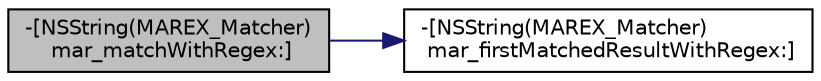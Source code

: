 digraph "-[NSString(MAREX_Matcher) mar_matchWithRegex:]"
{
  edge [fontname="Helvetica",fontsize="10",labelfontname="Helvetica",labelfontsize="10"];
  node [fontname="Helvetica",fontsize="10",shape=record];
  rankdir="LR";
  Node8 [label="-[NSString(MAREX_Matcher)\l mar_matchWithRegex:]",height=0.2,width=0.4,color="black", fillcolor="grey75", style="filled", fontcolor="black"];
  Node8 -> Node9 [color="midnightblue",fontsize="10",style="solid",fontname="Helvetica"];
  Node9 [label="-[NSString(MAREX_Matcher)\l mar_firstMatchedResultWithRegex:]",height=0.2,width=0.4,color="black", fillcolor="white", style="filled",URL="$category_n_s_string_07_m_a_r_e_x___matcher_08.html#a6b887e98ff8183f99ddeebfb23689792"];
}
